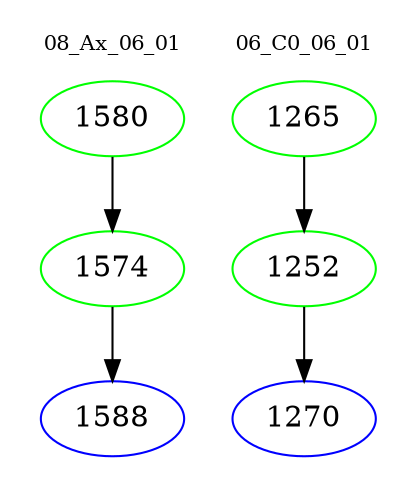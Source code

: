 digraph{
subgraph cluster_0 {
color = white
label = "08_Ax_06_01";
fontsize=10;
T0_1580 [label="1580", color="green"]
T0_1580 -> T0_1574 [color="black"]
T0_1574 [label="1574", color="green"]
T0_1574 -> T0_1588 [color="black"]
T0_1588 [label="1588", color="blue"]
}
subgraph cluster_1 {
color = white
label = "06_C0_06_01";
fontsize=10;
T1_1265 [label="1265", color="green"]
T1_1265 -> T1_1252 [color="black"]
T1_1252 [label="1252", color="green"]
T1_1252 -> T1_1270 [color="black"]
T1_1270 [label="1270", color="blue"]
}
}
